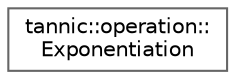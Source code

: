 digraph "Graphical Class Hierarchy"
{
 // LATEX_PDF_SIZE
  bgcolor="transparent";
  edge [fontname=Helvetica,fontsize=10,labelfontname=Helvetica,labelfontsize=10];
  node [fontname=Helvetica,fontsize=10,shape=box,height=0.2,width=0.4];
  rankdir="LR";
  Node0 [id="Node000000",label="tannic::operation::\lExponentiation",height=0.2,width=0.4,color="grey40", fillcolor="white", style="filled",URL="$db/d23/structtannic_1_1operation_1_1Exponentiation.html",tooltip=" "];
}
